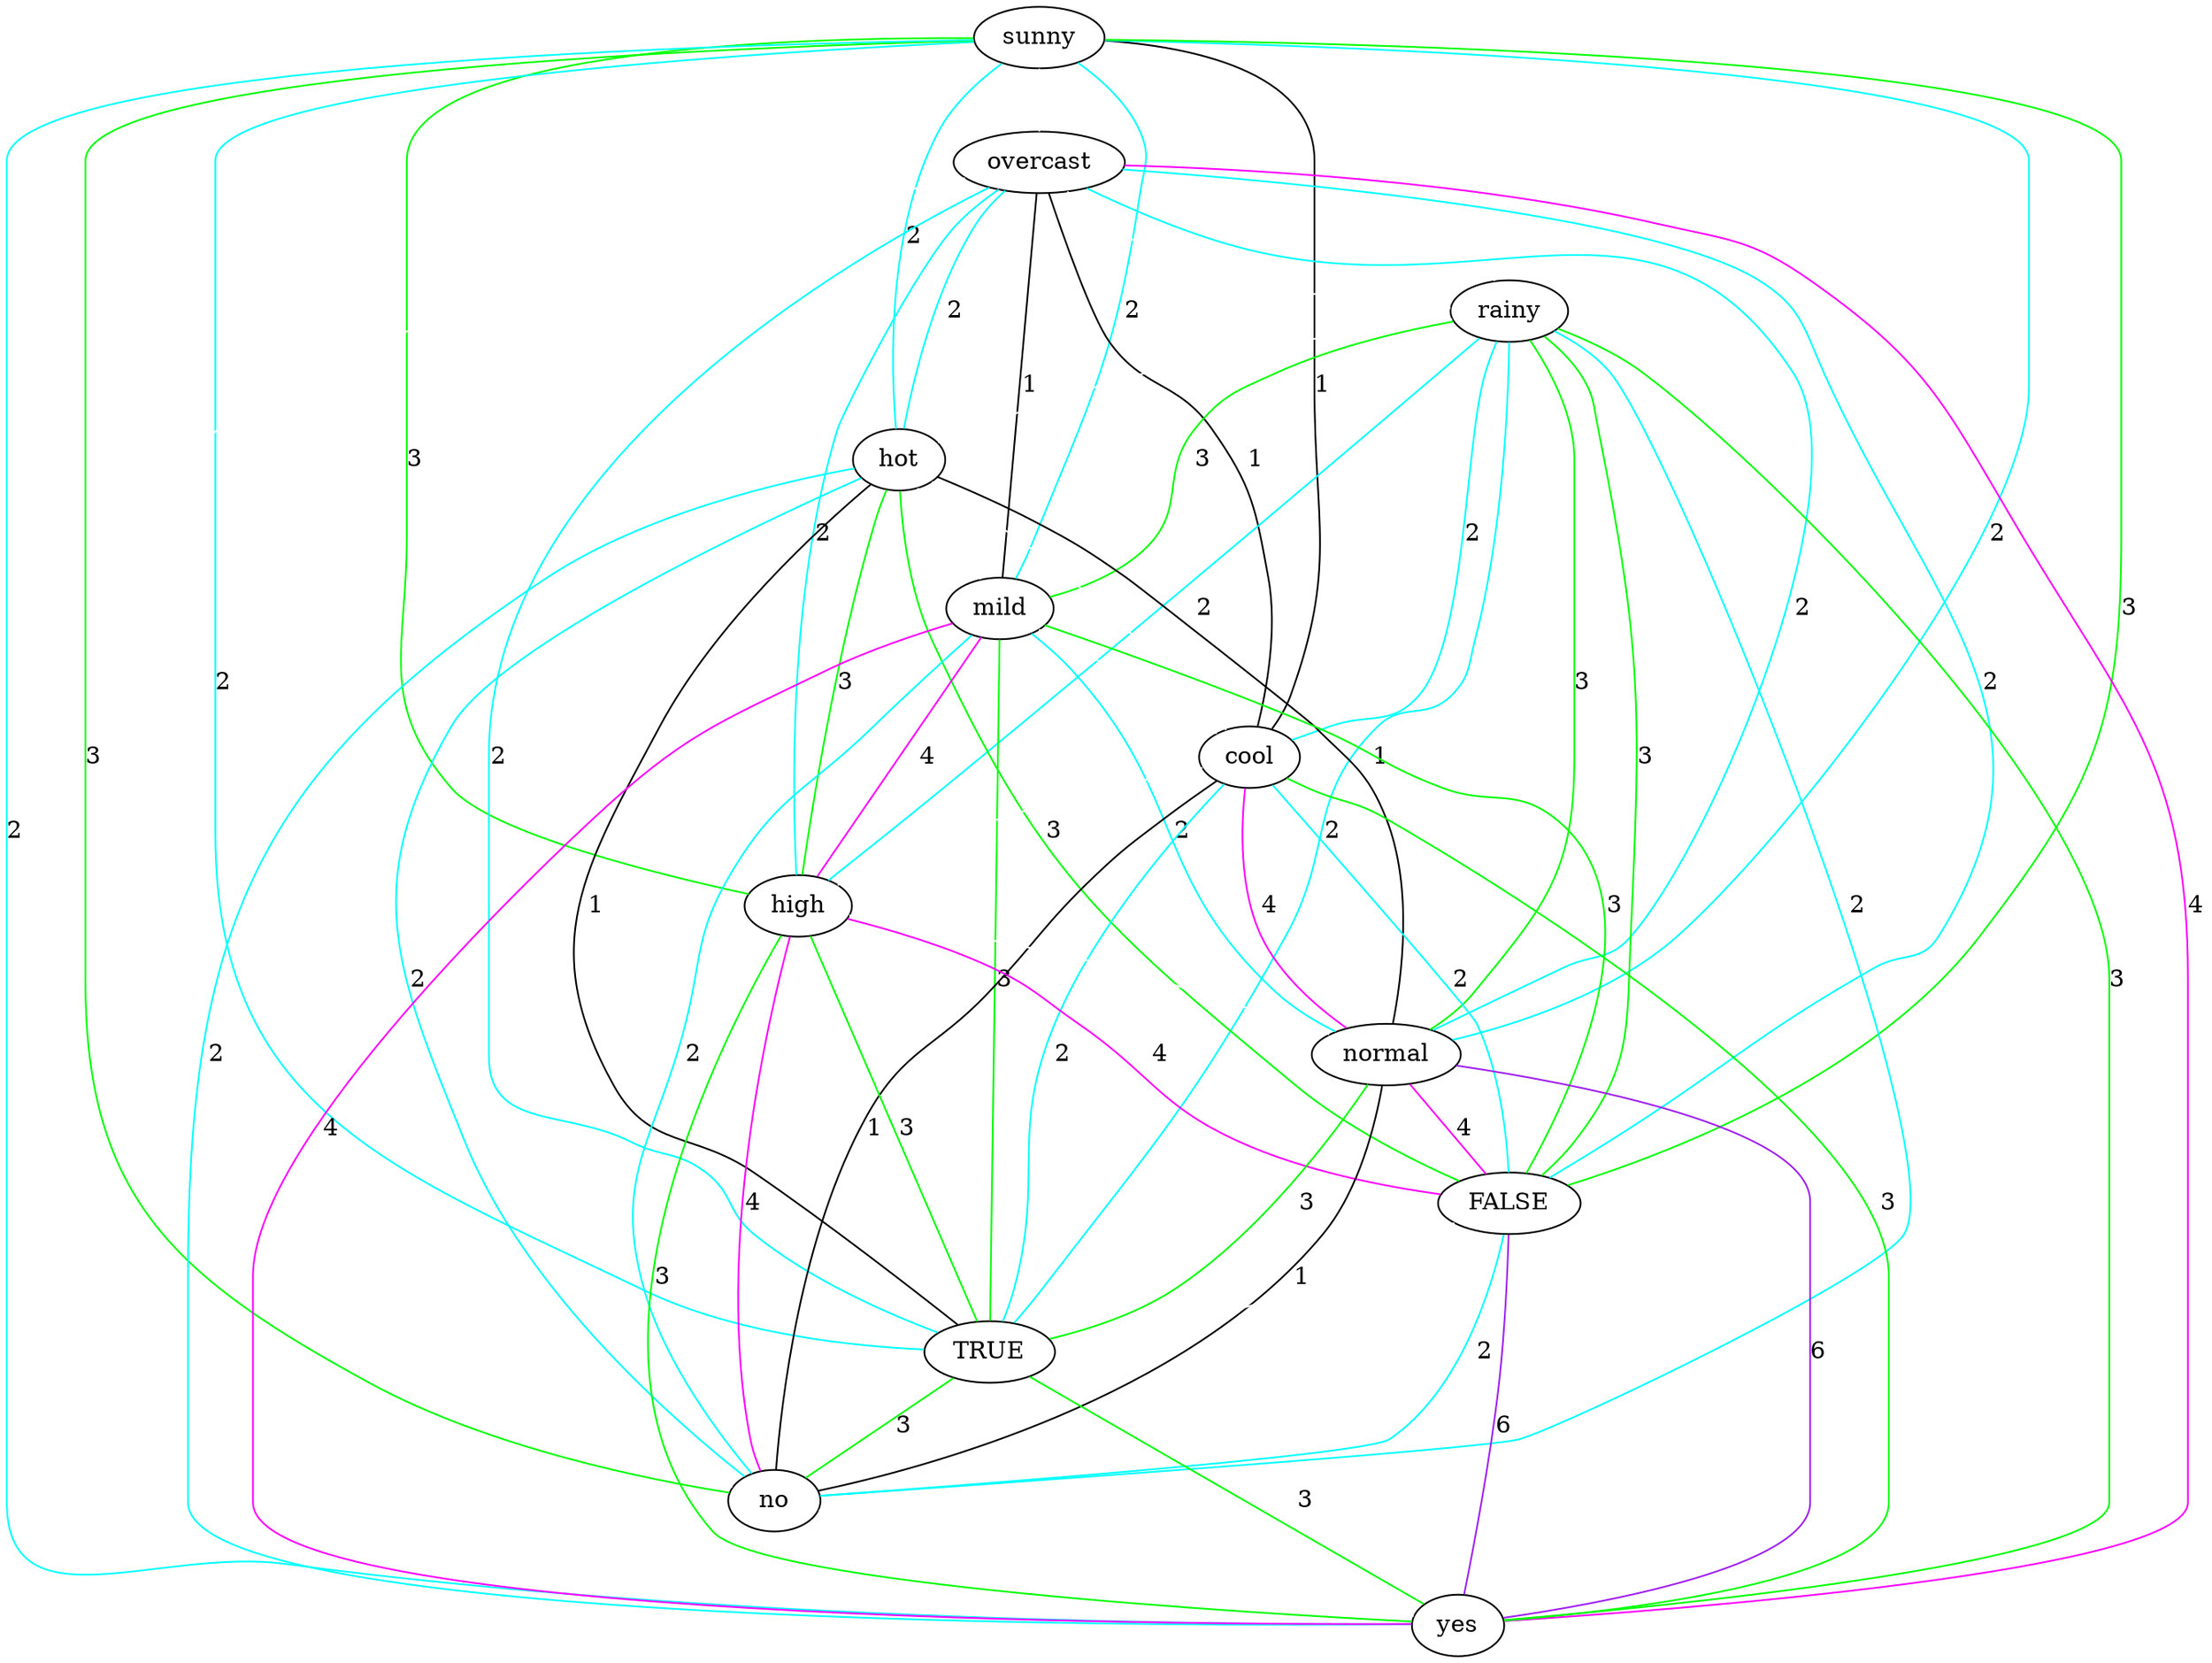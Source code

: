 strict graph "" {
sunny;
overcast;
rainy;
hot;
mild;
cool;
high;
normal;
FALSE;
TRUE;
no;
yes;
sunny -- overcast  [color=white];
sunny -- rainy  [color=white];
sunny -- hot  [color=cyan, label=2];
sunny -- mild  [color=cyan, label=2];
sunny -- cool  [color=black, label=1];
sunny -- high  [color=green, label=3];
sunny -- normal  [color=cyan, label=2];
sunny -- FALSE  [color=green, label=3];
sunny -- TRUE  [color=cyan, label=2];
sunny -- no  [color=green, label=3];
sunny -- yes  [color=cyan, label=2];
overcast -- rainy  [color=white];
overcast -- hot  [color=cyan, label=2];
overcast -- mild  [color=black, label=1];
overcast -- cool  [color=black, label=1];
overcast -- high  [color=cyan, label=2];
overcast -- normal  [color=cyan, label=2];
overcast -- FALSE  [color=cyan, label=2];
overcast -- TRUE  [color=cyan, label=2];
overcast -- no  [color=white];
overcast -- yes  [color=magenta, label=4];
rainy -- hot  [color=white];
rainy -- mild  [color=green, label=3];
rainy -- cool  [color=cyan, label=2];
rainy -- high  [color=cyan, label=2];
rainy -- normal  [color=green, label=3];
rainy -- FALSE  [color=green, label=3];
rainy -- TRUE  [color=cyan, label=2];
rainy -- no  [color=cyan, label=2];
rainy -- yes  [color=green, label=3];
hot -- mild  [color=white];
hot -- cool  [color=white];
hot -- high  [color=green, label=3];
hot -- normal  [color=black, label=1];
hot -- FALSE  [color=green, label=3];
hot -- TRUE  [color=black, label=1];
hot -- no  [color=cyan, label=2];
hot -- yes  [color=cyan, label=2];
mild -- cool  [color=white];
mild -- high  [color=magenta, label=4];
mild -- normal  [color=cyan, label=2];
mild -- FALSE  [color=green, label=3];
mild -- TRUE  [color=green, label=3];
mild -- no  [color=cyan, label=2];
mild -- yes  [color=magenta, label=4];
cool -- high  [color=white];
cool -- normal  [color=magenta, label=4];
cool -- FALSE  [color=cyan, label=2];
cool -- TRUE  [color=cyan, label=2];
cool -- no  [color=black, label=1];
cool -- yes  [color=green, label=3];
high -- normal  [color=white];
high -- FALSE  [color=magenta, label=4];
high -- TRUE  [color=green, label=3];
high -- no  [color=magenta, label=4];
high -- yes  [color=green, label=3];
normal -- FALSE  [color=magenta, label=4];
normal -- TRUE  [color=green, label=3];
normal -- no  [color=black, label=1];
normal -- yes  [color=purple, label=6];
FALSE -- TRUE  [color=white];
FALSE -- no  [color=cyan, label=2];
FALSE -- yes  [color=purple, label=6];
TRUE -- no  [color=green, label=3];
TRUE -- yes  [color=green, label=3];
no -- yes  [color=white];
}

